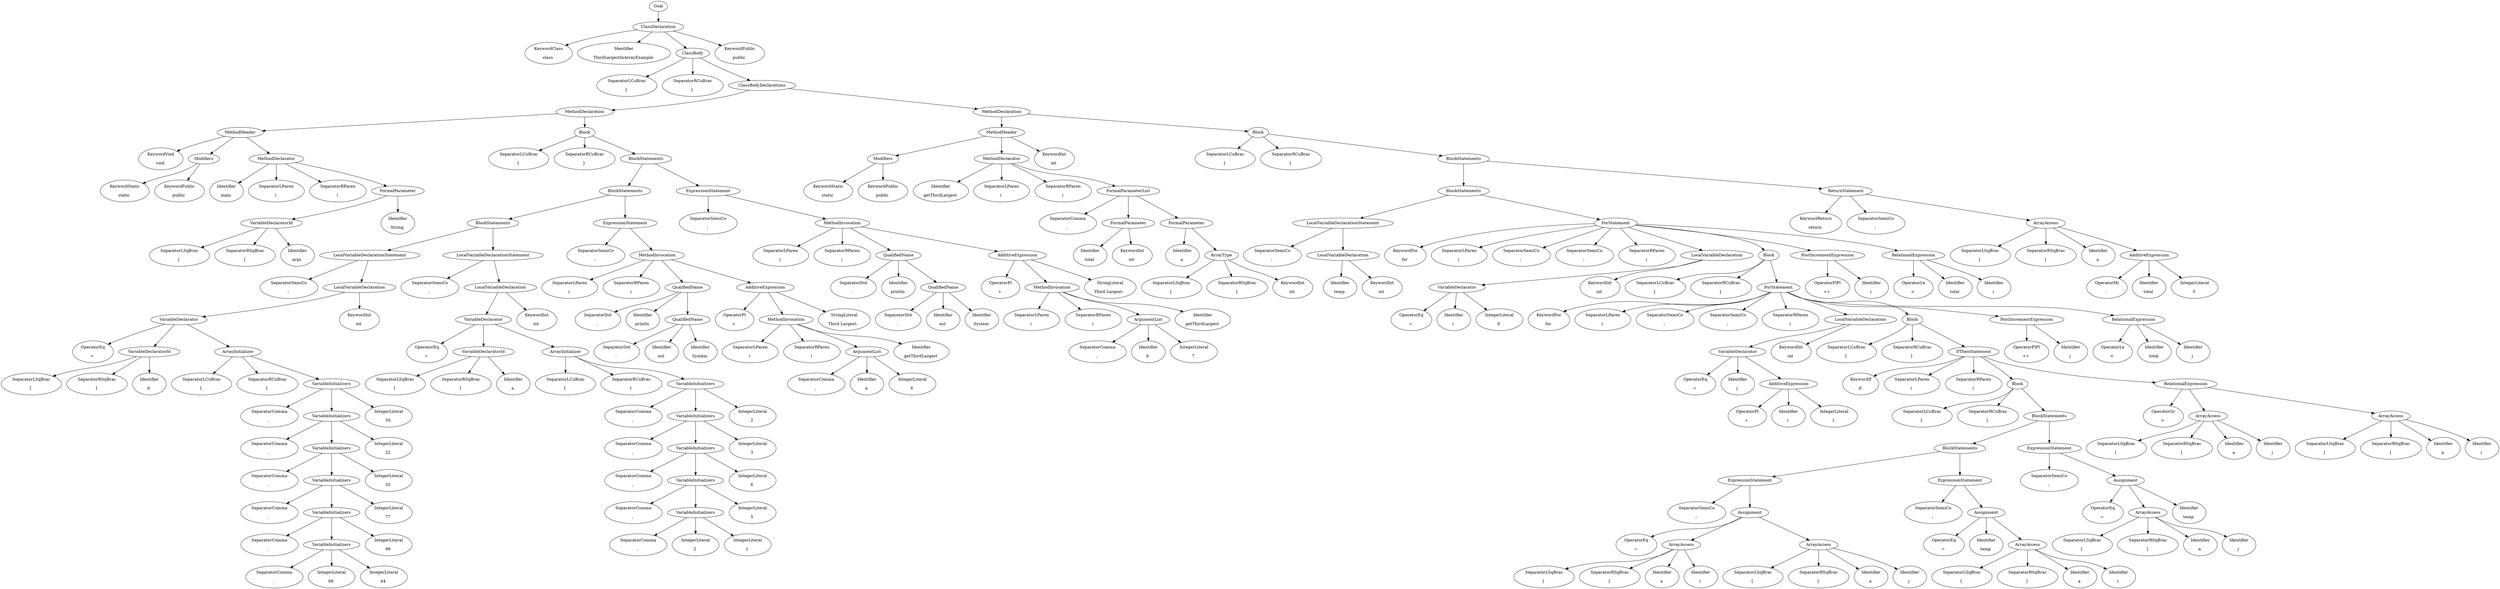 digraph G{ 
0->3;
3->5;
3->6;
3->7;
7->9;
7->11;
3->12;
7->10;
10->18;
10->19;
18->20;
20->25;
19->22;
20->24;
20->26;
26->34;
26->35;
26->37;
18->27;
27->38;
27->40;
22->28;
22->30;
30->44;
30->45;
30->47;
19->31;
31->48;
31->50;
24->52;
27->39;
28->57;
30->46;
46->60;
31->49;
24->64;
26->53;
39->54;
28->70;
46->61;
49->62;
53->66;
66->80;
66->81;
54->67;
22->86;
46->72;
61->90;
66->95;
72->101;
67->97;
97->109;
39->99;
99->112;
62->103;
103->116;
62->104;
104->117;
104->118;
104->120;
104->122;
104->124;
49->105;
105->126;
105->128;
67->107;
107->131;
97->108;
54->110;
110->135;
72->113;
113->138;
113->139;
61->140;
103->115;
53->148;
107->130;
99->136;
136->155;
136->157;
104->143;
108->152;
152->171;
110->153;
153->174;
153->176;
104->165;
165->186;
165->188;
130->168;
168->192;
152->170;
170->196;
170->197;
136->177;
177->202;
177->203;
113->205;
115->207;
143->183;
183->210;
104->185;
185->214;
168->191;
191->219;
191->220;
108->222;
170->223;
152->198;
198->224;
198->226;
153->199;
199->228;
199->229;
115->233;
183->235;
130->241;
191->242;
168->221;
221->243;
221->245;
198->225;
225->247;
177->231;
231->252;
231->253;
143->255;
221->244;
244->262;
225->246;
246->265;
199->249;
249->269;
249->270;
185->276;
165->259;
259->277;
259->278;
259->280;
259->282;
259->284;
244->261;
261->288;
246->264;
264->292;
231->298;
261->287;
287->308;
264->291;
291->313;
249->318;
259->302;
287->307;
307->330;
291->312;
312->336;
104->322;
322->346;
259->327;
327->352;
327->354;
307->329;
329->357;
312->335;
335->364;
302->349;
349->378;
259->351;
351->382;
349->404;
302->428;
351->454;
327->432;
432->455;
432->456;
432->458;
136->448;
448->476;
153->474;
474->500;
259->508;
508->534;
432->510;
510->537;
510->539;
322->560;
510->538;
322->586;
538->565;
105->567;
567->595;
567->597;
567->650;
448->641;
641->669;
641->671;
538->649;
649->680;
474->666;
666->697;
666->699;
448->700;
641->670;
670->703;
565->678;
678->712;
474->728;
666->698;
698->731;
641->733;
183->736;
349->706;
706->738;
432->709;
709->743;
565->710;
710->746;
649->713;
666->765;
508->773;
678->747;
713->781;
225->796;
508->803;
710->776;
747->810;
713->780;
780->813;
780->815;
244->823;
246->829;
776->839;
747->809;
809->842;
809->844;
261->854;
264->859;
780->873;
287->880;
291->884;
776->893;
809->895;
307->903;
312->906;
329->922;
335->924;
706->929;
706->930;
567->920;
920->939;
329->941;
335->942;
709->948;
948->962;
948->964;
709->960;
960->977;
960->979;
948->995;
960->1008;
920->1042;
920->1043;
713->1076;
670->1079;
670->1080;
698->1087;
698->1088;
747->1085;
1085->1094;
1085->1096;
776->1091;
1091->1101;
1091->1103;
780->1107;
809->1112;
1085->1113;
1091->1117;
948->1137;
960->1140;
1085->1160;
1091->1161;
0 [label="Goal"];
3 [label="ClassDeclaration"];
5 [label="KeywordClass\n\nclass "];
6 [label="Identifier\n\nThirdLargestInArrayExample "];
7 [label="ClassBody"];
9 [label="SeparatorLCuBrac\n\n{ "];
10 [label="ClassBodyDeclarations"];
11 [label="SeparatorRCuBrac\n\n} "];
12 [label="KeywordPublic\n\npublic "];
18 [label="MethodDeclaration"];
19 [label="MethodDeclaration"];
20 [label="MethodHeader"];
22 [label="MethodHeader"];
24 [label="Modifiers"];
25 [label="KeywordVoid\n\nvoid "];
26 [label="MethodDeclarator"];
27 [label="Block"];
28 [label="Modifiers"];
30 [label="MethodDeclarator"];
31 [label="Block"];
34 [label="Identifier\n\nmain "];
35 [label="SeparatorLParen\n\n( "];
37 [label="SeparatorRParen\n\n) "];
38 [label="SeparatorLCuBrac\n\n{ "];
39 [label="BlockStatements"];
40 [label="SeparatorRCuBrac\n\n} "];
44 [label="Identifier\n\ngetThirdLargest "];
45 [label="SeparatorLParen\n\n( "];
46 [label="FormalParameterList"];
47 [label="SeparatorRParen\n\n) "];
48 [label="SeparatorLCuBrac\n\n{ "];
49 [label="BlockStatements"];
50 [label="SeparatorRCuBrac\n\n} "];
52 [label="KeywordStatic\n\nstatic "];
53 [label="FormalParameter"];
54 [label="BlockStatements"];
57 [label="KeywordStatic\n\nstatic "];
60 [label="SeparatorComma\n\n, "];
61 [label="FormalParameter"];
62 [label="BlockStatements"];
64 [label="KeywordPublic\n\npublic "];
66 [label="VariableDeclaratorId"];
67 [label="BlockStatements"];
70 [label="KeywordPublic\n\npublic "];
72 [label="FormalParameter"];
80 [label="SeparatorLSqBrac\n\n[ "];
81 [label="SeparatorRSqBrac\n\n] "];
86 [label="KeywordInt\n\nint "];
90 [label="Identifier\n\ntotal "];
95 [label="Identifier\n\nargs "];
97 [label="LocalVariableDeclarationStatement"];
99 [label="ExpressionStatement"];
101 [label="Identifier\n\na "];
103 [label="LocalVariableDeclarationStatement"];
104 [label="ForStatement"];
105 [label="ReturnStatement"];
107 [label="LocalVariableDeclarationStatement"];
108 [label="LocalVariableDeclaration"];
109 [label="SeparatorSemiCo\n\n; "];
110 [label="ExpressionStatement"];
112 [label="SeparatorSemiCo\n\n; "];
113 [label="ArrayType"];
115 [label="LocalVariableDeclaration"];
116 [label="SeparatorSemiCo\n\n; "];
117 [label="KeywordFor\n\nfor "];
118 [label="SeparatorLParen\n\n( "];
120 [label="SeparatorSemiCo\n\n; "];
122 [label="SeparatorSemiCo\n\n; "];
124 [label="SeparatorRParen\n\n) "];
126 [label="KeywordReturn\n\nreturn "];
128 [label="SeparatorSemiCo\n\n; "];
130 [label="LocalVariableDeclaration"];
131 [label="SeparatorSemiCo\n\n; "];
135 [label="SeparatorSemiCo\n\n; "];
136 [label="MethodInvocation"];
138 [label="SeparatorLSqBrac\n\n[ "];
139 [label="SeparatorRSqBrac\n\n] "];
140 [label="KeywordInt\n\nint "];
143 [label="LocalVariableDeclaration"];
148 [label="Identifier\n\nString "];
152 [label="VariableDeclarator"];
153 [label="MethodInvocation"];
155 [label="SeparatorLParen\n\n( "];
157 [label="SeparatorRParen\n\n) "];
165 [label="Block"];
168 [label="VariableDeclarator"];
170 [label="VariableDeclaratorId"];
171 [label="OperatorEq\n\n= "];
174 [label="SeparatorLParen\n\n( "];
176 [label="SeparatorRParen\n\n) "];
177 [label="QualifiedName"];
183 [label="VariableDeclarator"];
185 [label="PostIncrementExpression"];
186 [label="SeparatorLCuBrac\n\n{ "];
188 [label="SeparatorRCuBrac\n\n} "];
191 [label="VariableDeclaratorId"];
192 [label="OperatorEq\n\n= "];
196 [label="SeparatorLSqBrac\n\n[ "];
197 [label="SeparatorRSqBrac\n\n] "];
198 [label="ArrayInitializer"];
199 [label="QualifiedName"];
202 [label="SeparatorDot\n\n. "];
203 [label="Identifier\n\nprintln "];
205 [label="KeywordInt\n\nint "];
207 [label="Identifier\n\ntemp "];
210 [label="OperatorEq\n\n= "];
214 [label="OperatorPlPl\n\n++ "];
219 [label="SeparatorLSqBrac\n\n[ "];
220 [label="SeparatorRSqBrac\n\n] "];
221 [label="ArrayInitializer"];
222 [label="KeywordInt\n\nint "];
223 [label="Identifier\n\nb "];
224 [label="SeparatorLCuBrac\n\n{ "];
225 [label="VariableInitializers"];
226 [label="SeparatorRCuBrac\n\n} "];
228 [label="SeparatorDot\n\n. "];
229 [label="Identifier\n\nprintln "];
231 [label="QualifiedName"];
233 [label="KeywordInt\n\nint "];
235 [label="Identifier\n\ni "];
241 [label="KeywordInt\n\nint "];
242 [label="Identifier\n\na "];
243 [label="SeparatorLCuBrac\n\n{ "];
244 [label="VariableInitializers"];
245 [label="SeparatorRCuBrac\n\n} "];
246 [label="VariableInitializers"];
247 [label="SeparatorComma\n\n, "];
249 [label="QualifiedName"];
252 [label="SeparatorDot\n\n. "];
253 [label="Identifier\n\nout "];
255 [label="KeywordInt\n\nint "];
259 [label="ForStatement"];
261 [label="VariableInitializers"];
262 [label="SeparatorComma\n\n, "];
264 [label="VariableInitializers"];
265 [label="SeparatorComma\n\n, "];
269 [label="SeparatorDot\n\n. "];
270 [label="Identifier\n\nout "];
276 [label="Identifier\n\ni "];
277 [label="KeywordFor\n\nfor "];
278 [label="SeparatorLParen\n\n( "];
280 [label="SeparatorSemiCo\n\n; "];
282 [label="SeparatorSemiCo\n\n; "];
284 [label="SeparatorRParen\n\n) "];
287 [label="VariableInitializers"];
288 [label="SeparatorComma\n\n, "];
291 [label="VariableInitializers"];
292 [label="SeparatorComma\n\n, "];
298 [label="Identifier\n\nSystem "];
302 [label="LocalVariableDeclaration"];
307 [label="VariableInitializers"];
308 [label="SeparatorComma\n\n, "];
312 [label="VariableInitializers"];
313 [label="SeparatorComma\n\n, "];
318 [label="Identifier\n\nSystem "];
322 [label="RelationalExpression"];
327 [label="Block"];
329 [label="VariableInitializers"];
330 [label="SeparatorComma\n\n, "];
335 [label="VariableInitializers"];
336 [label="SeparatorComma\n\n, "];
346 [label="OperatorLe\n\n< "];
349 [label="VariableDeclarator"];
351 [label="PostIncrementExpression"];
352 [label="SeparatorLCuBrac\n\n{ "];
354 [label="SeparatorRCuBrac\n\n} "];
357 [label="SeparatorComma\n\n, "];
364 [label="SeparatorComma\n\n, "];
378 [label="OperatorEq\n\n= "];
382 [label="OperatorPlPl\n\n++ "];
404 [label="Identifier\n\nj "];
428 [label="KeywordInt\n\nint "];
432 [label="IfThenStatement"];
448 [label="AdditiveExpression"];
454 [label="Identifier\n\nj "];
455 [label="KeywordIf\n\nif "];
456 [label="SeparatorLParen\n\n( "];
458 [label="SeparatorRParen\n\n) "];
474 [label="AdditiveExpression"];
476 [label="OperatorPl\n\n+ "];
500 [label="OperatorPl\n\n+ "];
508 [label="RelationalExpression"];
510 [label="Block"];
534 [label="OperatorLe\n\n< "];
537 [label="SeparatorLCuBrac\n\n{ "];
538 [label="BlockStatements"];
539 [label="SeparatorRCuBrac\n\n} "];
560 [label="Identifier\n\ntotal "];
565 [label="BlockStatements"];
567 [label="ArrayAccess"];
586 [label="Identifier\n\ni "];
595 [label="SeparatorLSqBrac\n\n[ "];
597 [label="SeparatorRSqBrac\n\n] "];
641 [label="MethodInvocation"];
649 [label="ExpressionStatement"];
650 [label="Identifier\n\na "];
666 [label="MethodInvocation"];
669 [label="SeparatorLParen\n\n( "];
670 [label="ArgumentList"];
671 [label="SeparatorRParen\n\n) "];
678 [label="ExpressionStatement"];
680 [label="SeparatorSemiCo\n\n; "];
697 [label="SeparatorLParen\n\n( "];
698 [label="ArgumentList"];
699 [label="SeparatorRParen\n\n) "];
700 [label="StringLiteral\n\nThird Largest:  "];
703 [label="SeparatorComma\n\n, "];
706 [label="AdditiveExpression"];
709 [label="RelationalExpression"];
710 [label="ExpressionStatement"];
712 [label="SeparatorSemiCo\n\n; "];
713 [label="Assignment"];
728 [label="StringLiteral\n\nThird Largest:  "];
731 [label="SeparatorComma\n\n, "];
733 [label="Identifier\n\ngetThirdLargest "];
736 [label="IntegerLiteral\n\n0 "];
738 [label="OperatorPl\n\n+ "];
743 [label="OperatorGr\n\n> "];
746 [label="SeparatorSemiCo\n\n; "];
747 [label="Assignment"];
765 [label="Identifier\n\ngetThirdLargest "];
773 [label="Identifier\n\ntotal "];
776 [label="Assignment"];
780 [label="ArrayAccess"];
781 [label="OperatorEq\n\n= "];
796 [label="IntegerLiteral\n\n55 "];
803 [label="Identifier\n\nj "];
809 [label="ArrayAccess"];
810 [label="OperatorEq\n\n= "];
813 [label="SeparatorLSqBrac\n\n[ "];
815 [label="SeparatorRSqBrac\n\n] "];
823 [label="IntegerLiteral\n\n2 "];
829 [label="IntegerLiteral\n\n22 "];
839 [label="OperatorEq\n\n= "];
842 [label="SeparatorLSqBrac\n\n[ "];
844 [label="SeparatorRSqBrac\n\n] "];
854 [label="IntegerLiteral\n\n3 "];
859 [label="IntegerLiteral\n\n33 "];
873 [label="Identifier\n\na "];
880 [label="IntegerLiteral\n\n6 "];
884 [label="IntegerLiteral\n\n77 "];
893 [label="Identifier\n\ntemp "];
895 [label="Identifier\n\na "];
903 [label="IntegerLiteral\n\n5 "];
906 [label="IntegerLiteral\n\n99 "];
920 [label="AdditiveExpression"];
922 [label="IntegerLiteral\n\n2 "];
924 [label="IntegerLiteral\n\n66 "];
929 [label="Identifier\n\ni "];
930 [label="IntegerLiteral\n\n1 "];
939 [label="OperatorMi\n\n- "];
941 [label="IntegerLiteral\n\n1 "];
942 [label="IntegerLiteral\n\n44 "];
948 [label="ArrayAccess"];
960 [label="ArrayAccess"];
962 [label="SeparatorLSqBrac\n\n[ "];
964 [label="SeparatorRSqBrac\n\n] "];
977 [label="SeparatorLSqBrac\n\n[ "];
979 [label="SeparatorRSqBrac\n\n] "];
995 [label="Identifier\n\na "];
1008 [label="Identifier\n\na "];
1042 [label="Identifier\n\ntotal "];
1043 [label="IntegerLiteral\n\n3 "];
1076 [label="Identifier\n\ntemp "];
1079 [label="Identifier\n\nb "];
1080 [label="IntegerLiteral\n\n7 "];
1085 [label="ArrayAccess"];
1087 [label="Identifier\n\na "];
1088 [label="IntegerLiteral\n\n6 "];
1091 [label="ArrayAccess"];
1094 [label="SeparatorLSqBrac\n\n[ "];
1096 [label="SeparatorRSqBrac\n\n] "];
1101 [label="SeparatorLSqBrac\n\n[ "];
1103 [label="SeparatorRSqBrac\n\n] "];
1107 [label="Identifier\n\nj "];
1112 [label="Identifier\n\ni "];
1113 [label="Identifier\n\na "];
1117 [label="Identifier\n\na "];
1137 [label="Identifier\n\nj "];
1140 [label="Identifier\n\ni "];
1160 [label="Identifier\n\nj "];
1161 [label="Identifier\n\ni "];
}
